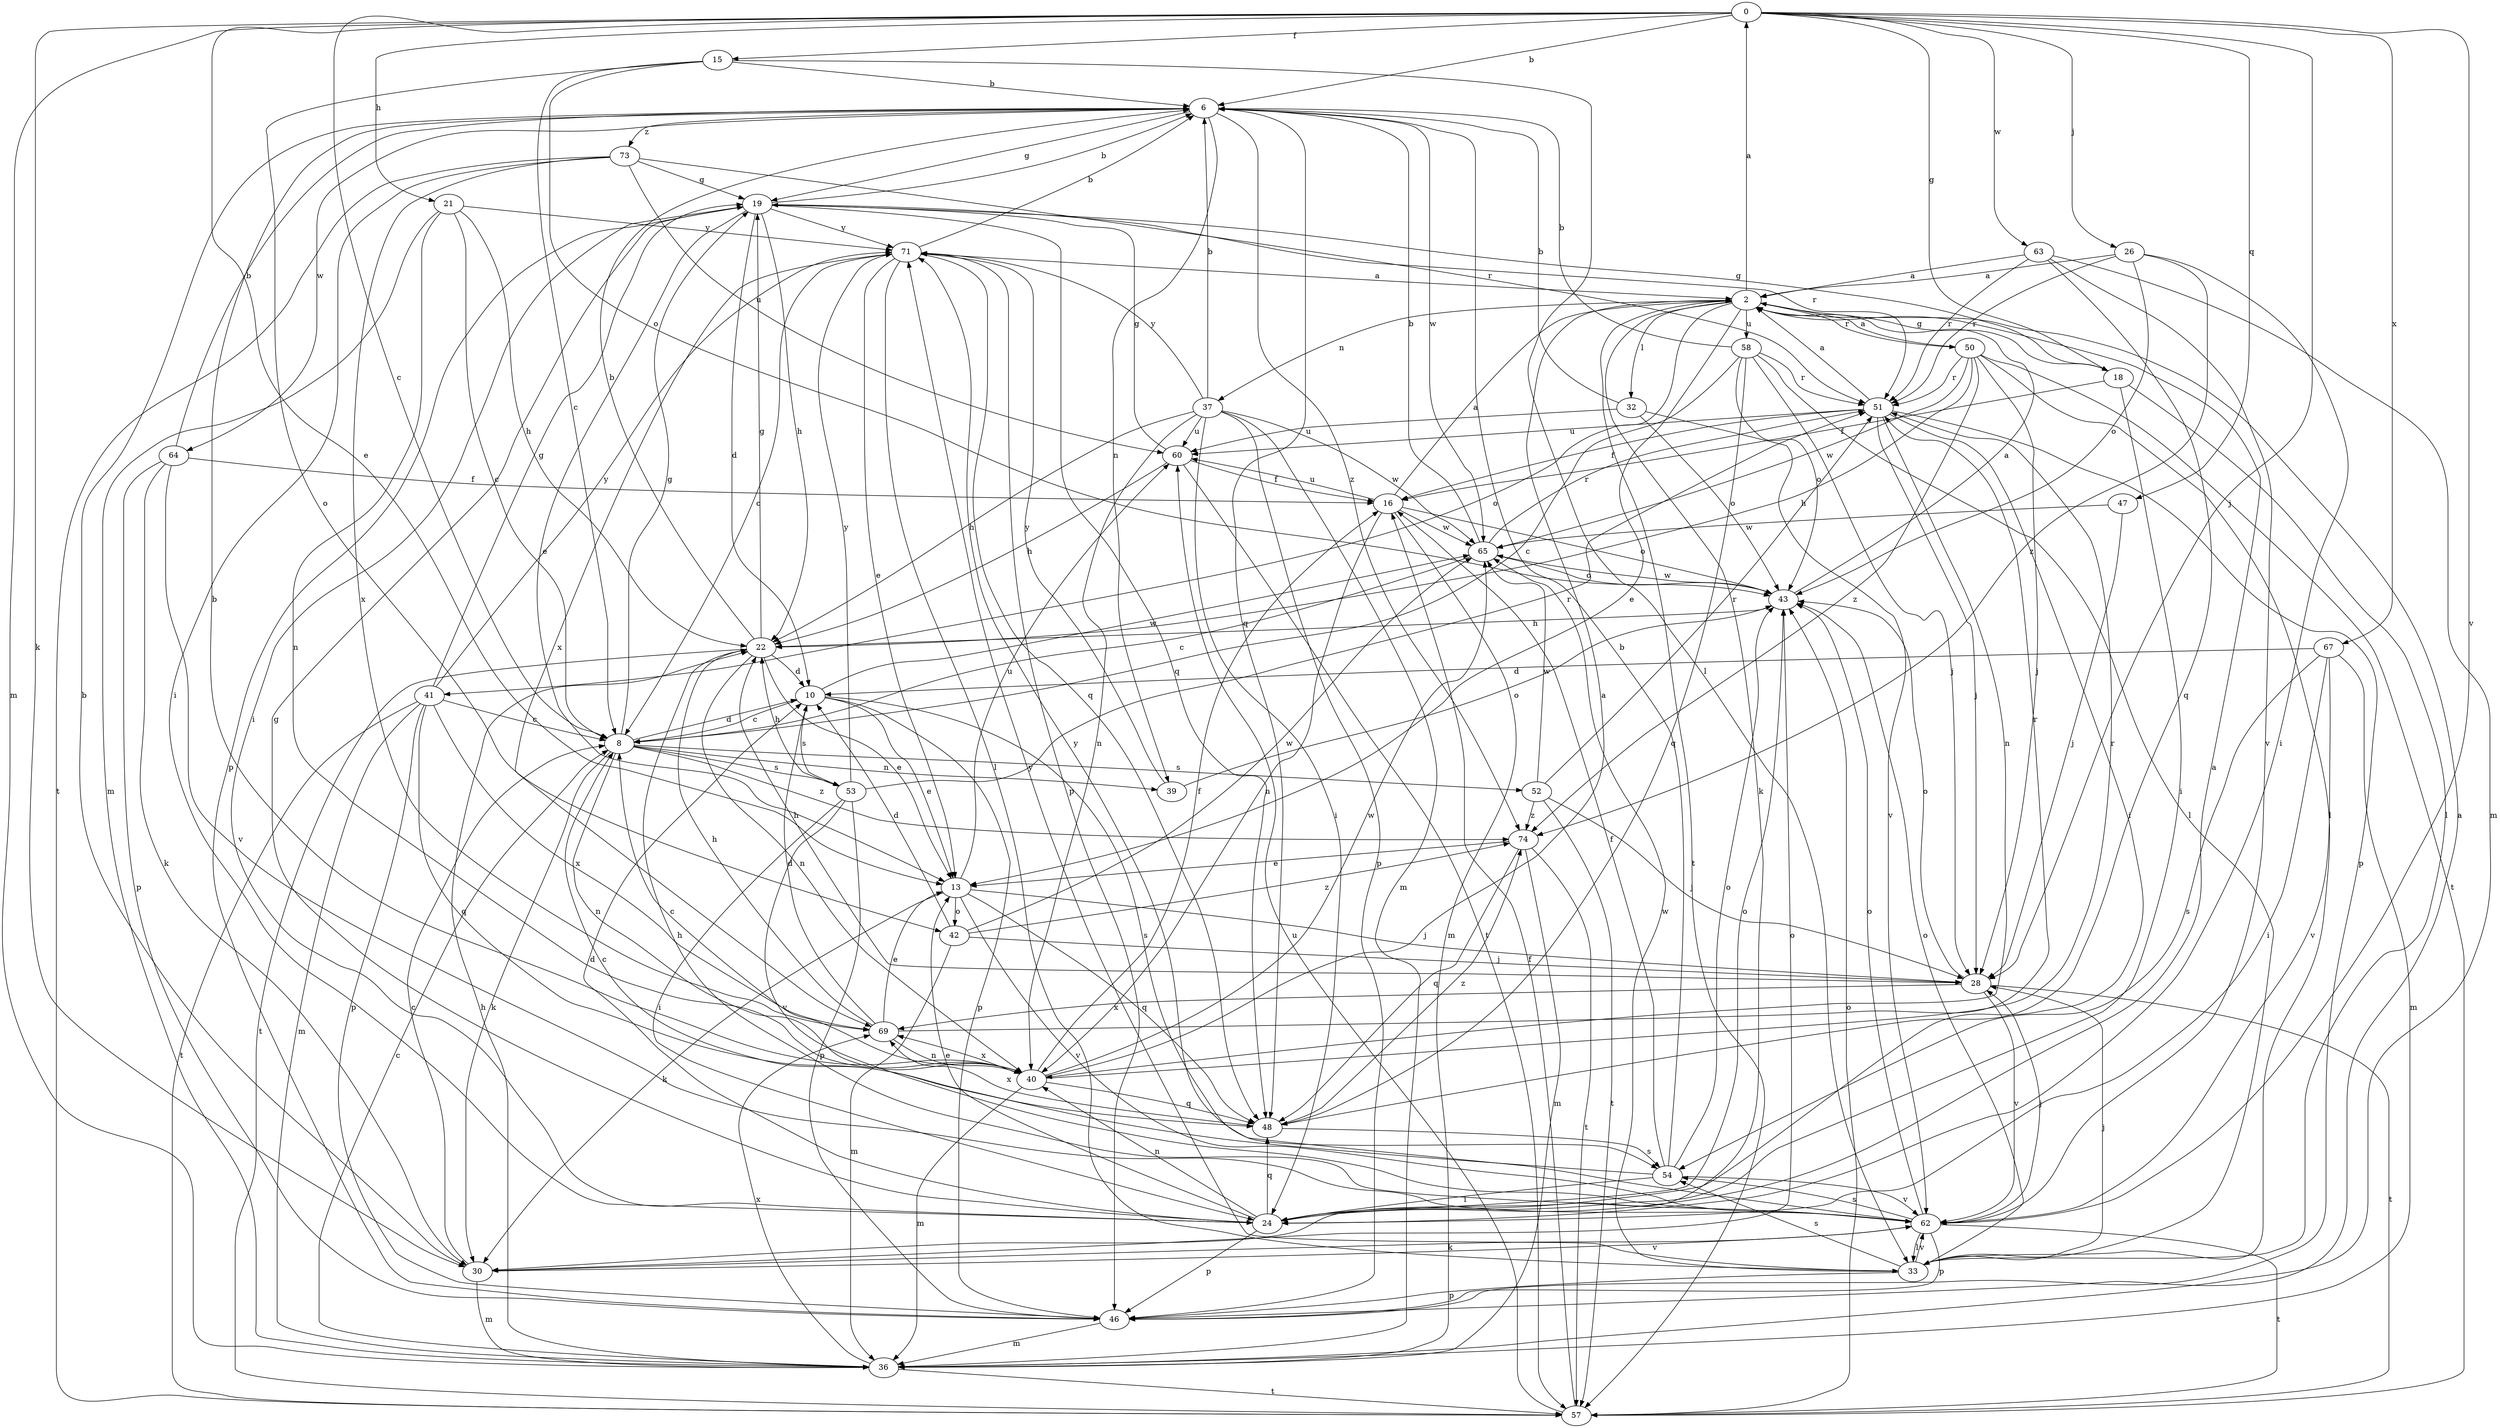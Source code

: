 strict digraph  {
0;
2;
6;
8;
10;
13;
15;
16;
18;
19;
21;
22;
24;
26;
28;
30;
32;
33;
36;
37;
39;
40;
41;
42;
43;
46;
47;
48;
50;
51;
52;
53;
54;
57;
58;
60;
62;
63;
64;
65;
67;
69;
71;
73;
74;
0 -> 6  [label=b];
0 -> 8  [label=c];
0 -> 13  [label=e];
0 -> 15  [label=f];
0 -> 18  [label=g];
0 -> 21  [label=h];
0 -> 26  [label=j];
0 -> 28  [label=j];
0 -> 30  [label=k];
0 -> 36  [label=m];
0 -> 47  [label=q];
0 -> 62  [label=v];
0 -> 63  [label=w];
0 -> 67  [label=x];
2 -> 0  [label=a];
2 -> 13  [label=e];
2 -> 18  [label=g];
2 -> 30  [label=k];
2 -> 32  [label=l];
2 -> 37  [label=n];
2 -> 41  [label=o];
2 -> 50  [label=r];
2 -> 57  [label=t];
2 -> 58  [label=u];
6 -> 19  [label=g];
6 -> 39  [label=n];
6 -> 48  [label=q];
6 -> 64  [label=w];
6 -> 65  [label=w];
6 -> 73  [label=z];
6 -> 74  [label=z];
8 -> 10  [label=d];
8 -> 19  [label=g];
8 -> 30  [label=k];
8 -> 39  [label=n];
8 -> 40  [label=n];
8 -> 52  [label=s];
8 -> 53  [label=s];
8 -> 74  [label=z];
10 -> 8  [label=c];
10 -> 13  [label=e];
10 -> 46  [label=p];
10 -> 53  [label=s];
10 -> 54  [label=s];
10 -> 65  [label=w];
13 -> 28  [label=j];
13 -> 30  [label=k];
13 -> 42  [label=o];
13 -> 48  [label=q];
13 -> 60  [label=u];
13 -> 62  [label=v];
15 -> 6  [label=b];
15 -> 8  [label=c];
15 -> 33  [label=l];
15 -> 42  [label=o];
15 -> 43  [label=o];
16 -> 2  [label=a];
16 -> 36  [label=m];
16 -> 40  [label=n];
16 -> 43  [label=o];
16 -> 60  [label=u];
16 -> 65  [label=w];
18 -> 16  [label=f];
18 -> 19  [label=g];
18 -> 24  [label=i];
18 -> 33  [label=l];
19 -> 6  [label=b];
19 -> 10  [label=d];
19 -> 13  [label=e];
19 -> 22  [label=h];
19 -> 24  [label=i];
19 -> 46  [label=p];
19 -> 48  [label=q];
19 -> 51  [label=r];
19 -> 71  [label=y];
21 -> 8  [label=c];
21 -> 22  [label=h];
21 -> 36  [label=m];
21 -> 40  [label=n];
21 -> 71  [label=y];
22 -> 6  [label=b];
22 -> 10  [label=d];
22 -> 13  [label=e];
22 -> 19  [label=g];
22 -> 40  [label=n];
22 -> 57  [label=t];
24 -> 2  [label=a];
24 -> 10  [label=d];
24 -> 13  [label=e];
24 -> 19  [label=g];
24 -> 40  [label=n];
24 -> 43  [label=o];
24 -> 46  [label=p];
24 -> 48  [label=q];
26 -> 2  [label=a];
26 -> 24  [label=i];
26 -> 43  [label=o];
26 -> 51  [label=r];
26 -> 74  [label=z];
28 -> 22  [label=h];
28 -> 43  [label=o];
28 -> 57  [label=t];
28 -> 62  [label=v];
28 -> 69  [label=x];
30 -> 6  [label=b];
30 -> 8  [label=c];
30 -> 36  [label=m];
30 -> 43  [label=o];
30 -> 62  [label=v];
32 -> 6  [label=b];
32 -> 43  [label=o];
32 -> 60  [label=u];
32 -> 62  [label=v];
33 -> 28  [label=j];
33 -> 43  [label=o];
33 -> 46  [label=p];
33 -> 54  [label=s];
33 -> 62  [label=v];
33 -> 65  [label=w];
33 -> 71  [label=y];
36 -> 8  [label=c];
36 -> 22  [label=h];
36 -> 57  [label=t];
36 -> 69  [label=x];
37 -> 6  [label=b];
37 -> 22  [label=h];
37 -> 24  [label=i];
37 -> 36  [label=m];
37 -> 40  [label=n];
37 -> 46  [label=p];
37 -> 60  [label=u];
37 -> 65  [label=w];
37 -> 71  [label=y];
39 -> 43  [label=o];
39 -> 71  [label=y];
40 -> 2  [label=a];
40 -> 6  [label=b];
40 -> 8  [label=c];
40 -> 16  [label=f];
40 -> 36  [label=m];
40 -> 48  [label=q];
40 -> 51  [label=r];
40 -> 65  [label=w];
40 -> 69  [label=x];
41 -> 8  [label=c];
41 -> 19  [label=g];
41 -> 36  [label=m];
41 -> 46  [label=p];
41 -> 48  [label=q];
41 -> 57  [label=t];
41 -> 69  [label=x];
41 -> 71  [label=y];
42 -> 10  [label=d];
42 -> 28  [label=j];
42 -> 36  [label=m];
42 -> 65  [label=w];
42 -> 74  [label=z];
43 -> 2  [label=a];
43 -> 22  [label=h];
43 -> 65  [label=w];
46 -> 2  [label=a];
46 -> 36  [label=m];
47 -> 28  [label=j];
47 -> 65  [label=w];
48 -> 54  [label=s];
48 -> 69  [label=x];
48 -> 74  [label=z];
50 -> 2  [label=a];
50 -> 22  [label=h];
50 -> 28  [label=j];
50 -> 33  [label=l];
50 -> 51  [label=r];
50 -> 57  [label=t];
50 -> 65  [label=w];
50 -> 74  [label=z];
51 -> 2  [label=a];
51 -> 16  [label=f];
51 -> 24  [label=i];
51 -> 28  [label=j];
51 -> 40  [label=n];
51 -> 46  [label=p];
51 -> 60  [label=u];
52 -> 28  [label=j];
52 -> 51  [label=r];
52 -> 57  [label=t];
52 -> 65  [label=w];
52 -> 74  [label=z];
53 -> 22  [label=h];
53 -> 24  [label=i];
53 -> 46  [label=p];
53 -> 51  [label=r];
53 -> 62  [label=v];
53 -> 71  [label=y];
54 -> 6  [label=b];
54 -> 8  [label=c];
54 -> 16  [label=f];
54 -> 24  [label=i];
54 -> 43  [label=o];
54 -> 62  [label=v];
57 -> 16  [label=f];
57 -> 43  [label=o];
57 -> 60  [label=u];
58 -> 6  [label=b];
58 -> 8  [label=c];
58 -> 28  [label=j];
58 -> 33  [label=l];
58 -> 43  [label=o];
58 -> 48  [label=q];
58 -> 51  [label=r];
60 -> 16  [label=f];
60 -> 19  [label=g];
60 -> 22  [label=h];
60 -> 57  [label=t];
62 -> 22  [label=h];
62 -> 28  [label=j];
62 -> 30  [label=k];
62 -> 33  [label=l];
62 -> 43  [label=o];
62 -> 46  [label=p];
62 -> 54  [label=s];
62 -> 57  [label=t];
62 -> 71  [label=y];
63 -> 2  [label=a];
63 -> 36  [label=m];
63 -> 48  [label=q];
63 -> 51  [label=r];
63 -> 62  [label=v];
64 -> 6  [label=b];
64 -> 16  [label=f];
64 -> 30  [label=k];
64 -> 46  [label=p];
64 -> 62  [label=v];
65 -> 6  [label=b];
65 -> 8  [label=c];
65 -> 43  [label=o];
65 -> 51  [label=r];
67 -> 10  [label=d];
67 -> 24  [label=i];
67 -> 36  [label=m];
67 -> 54  [label=s];
67 -> 62  [label=v];
69 -> 10  [label=d];
69 -> 13  [label=e];
69 -> 22  [label=h];
69 -> 40  [label=n];
69 -> 51  [label=r];
71 -> 2  [label=a];
71 -> 6  [label=b];
71 -> 8  [label=c];
71 -> 13  [label=e];
71 -> 33  [label=l];
71 -> 46  [label=p];
71 -> 48  [label=q];
71 -> 69  [label=x];
73 -> 19  [label=g];
73 -> 24  [label=i];
73 -> 51  [label=r];
73 -> 57  [label=t];
73 -> 60  [label=u];
73 -> 69  [label=x];
74 -> 13  [label=e];
74 -> 36  [label=m];
74 -> 48  [label=q];
74 -> 57  [label=t];
}
